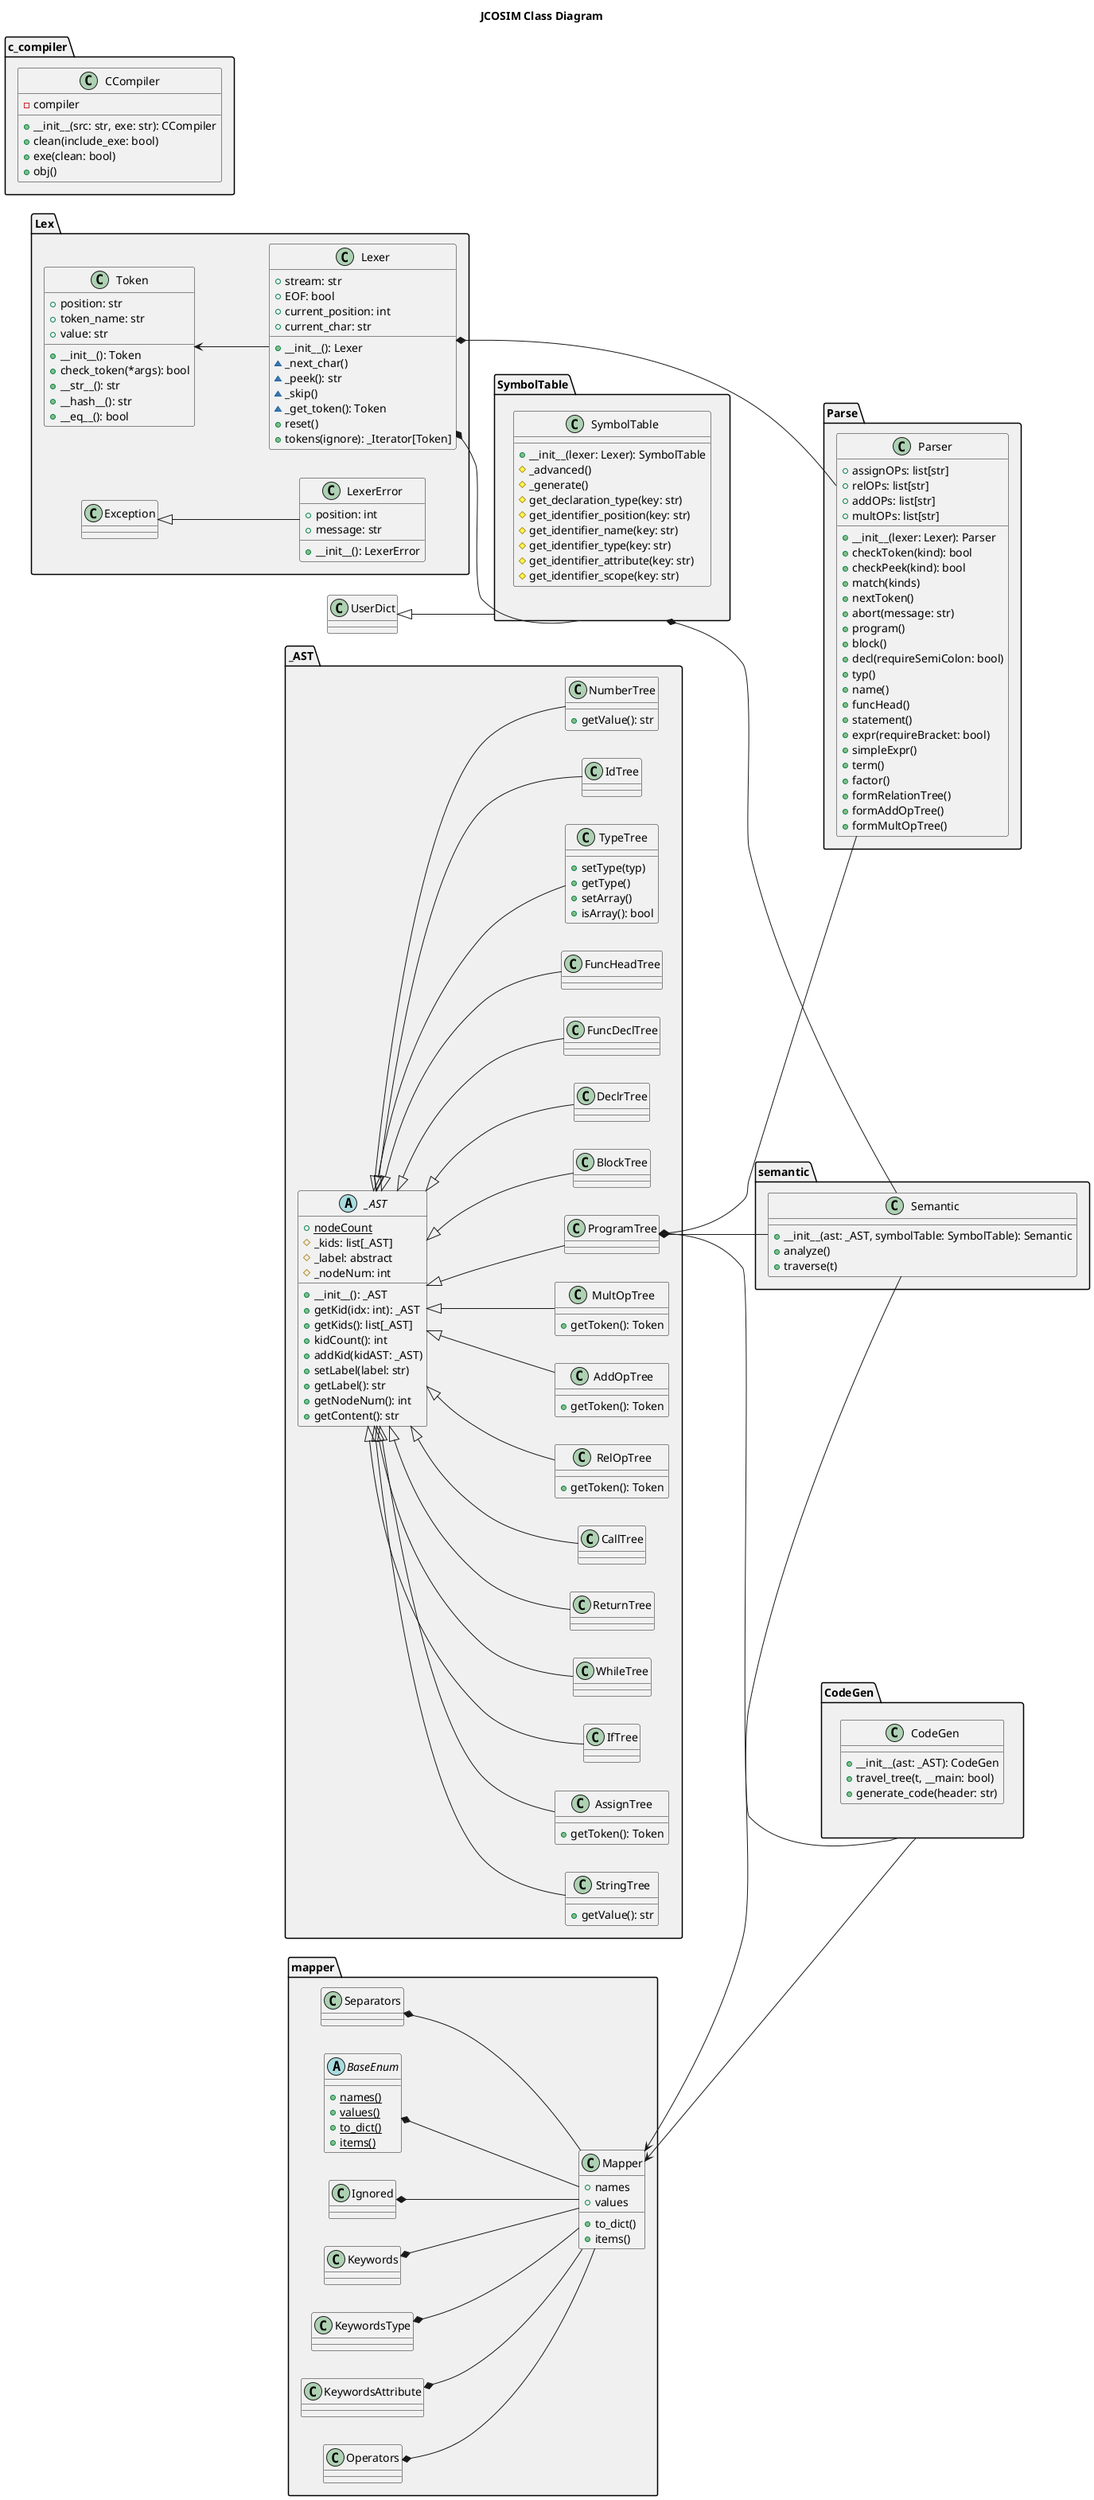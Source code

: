 @startuml
left to right direction
title JCOSIM Class Diagram

' CodeGen -----------------------
package CodeGen #f0f0f0 {
    class CodeGen {
        + __init__(ast: _AST): CodeGen
        + travel_tree(t, __main: bool)
        + generate_code(header: str)
    }
}
' CodeGen -----------------------

' Parser -----------------------
package Parse #f0f0f0 {
    class Parser {
        + assignOPs: list[str]
        + relOPs: list[str]
        + addOPs: list[str]
        + multOPs: list[str]
        + __init__(lexer: Lexer): Parser
        + checkToken(kind): bool
        + checkPeek(kind): bool
        + match(kinds)
        + nextToken()
        + abort(message: str)
        + program()
        + block()
        + decl(requireSemiColon: bool)
        + typ()
        + name()
        + funcHead()
        + statement()
        + expr(requireBracket: bool)
        + simpleExpr()
        + term()
        + factor()
        + formRelationTree()
        + formAddOpTree()
        + formMultOpTree()
    }
}
' Parser -----------------------

' LEX -----------------------
package Lex #f0f0f0 {
    class Token {
        + position: str
        + token_name: str
        + value: str
        + __init__(): Token
        + check_token(*args): bool
        + __str__(): str
        + __hash__(): str
        + __eq__(): bool
    }
    class LexerError {
        + position: int
        + message: str
        + __init__(): LexerError
    }
    class Lexer {
        + stream: str
        + EOF: bool
        + current_position: int
        + current_char: str
        + __init__(): Lexer
        ~ _next_char()
        ~ _peek(): str
        ~ _skip()
        ~ _get_token(): Token
        + reset()
        + tokens(ignore): _Iterator[Token]
    }
    class Exception

    Exception <|-- LexerError
}
' LEX -----------------------

' AST -----------------------
package _AST #f0f0f0 {
    abstract class  _AST {
        + {static} nodeCount
        # _kids: list[_AST]
        # _label: abstract
        # _nodeNum: int
        + __init__(): _AST
        + getKid(idx: int): _AST
        + getKids(): list[_AST]
        + kidCount(): int
        + addKid(kidAST: _AST)
        + setLabel(label: str)
        + getLabel(): str
        + getNodeNum(): int
        + getContent(): str
    }
    class ProgramTree
    class BlockTree
    class DeclrTree
    class FuncDeclTree
    class FuncHeadTree
    class TypeTree {
        + setType(typ)
        + getType()
        + setArray()
        + isArray(): bool
    }
    class IdTree
    class NumberTree {
        + getValue(): str
    }
    class StringTree {
        + getValue(): str
    }
    class AssignTree {
        + getToken(): Token
    }
    class IfTree
    class WhileTree
    class ReturnTree
    class CallTree
    class RelOpTree {
        + getToken(): Token
    }
    class AddOpTree {
        + getToken(): Token
    }
    class MultOpTree {
        + getToken(): Token
    }

    _AST <|-- ProgramTree
    _AST <|-- BlockTree
    _AST <|-- DeclrTree
    _AST <|-- FuncDeclTree
    _AST <|-- FuncHeadTree
    _AST <|-- TypeTree
    _AST <|-- IdTree
    _AST <|-- NumberTree
    _AST <|-- StringTree
    _AST <|-- AssignTree
    _AST <|-- IfTree
    _AST <|-- WhileTree
    _AST <|-- ReturnTree
    _AST <|-- CallTree
    _AST <|-- RelOpTree
    _AST <|-- AddOpTree
    _AST <|-- MultOpTree
}

' AST -----------------------

' SymbolTable -----------------------
package SymbolTable #f0f0f0 {
    class SymbolTable {
        + __init__(lexer: Lexer): SymbolTable
        # _advanced()
        # _generate()
        # get_declaration_type(key: str)
        # get_identifier_position(key: str)
        # get_identifier_name(key: str)
        # get_identifier_type(key: str)
        # get_identifier_attribute(key: str)
        # get_identifier_scope(key: str)
    }
}
' SymbolTable -----------------------

' CCompiler -----------------------
package c_compiler #f0f0f0 {
    class CCompiler {
        - compiler
        + __init__(src: str, exe: str): CCompiler
        + clean(include_exe: bool)
        + exe(clean: bool)
        + obj()
    }
}
' CCompiler -----------------------

' Semantic -----------------------
package semantic #f0f0f0 {
    class Semantic {
        + __init__(ast: _AST, symbolTable: SymbolTable): Semantic
        + analyze()
        + traverse(t)
    }
}
' Semantic -----------------------

' Mapper  -----------------------
package mapper #f0f0f0 {
    class Mapper {
    + names
    + values
    + to_dict()
    + items()
    }
    abstract class BaseEnum  {
        + {static} names()
        + {static} values()
        + {static} to_dict()
        + {static} items()
    }
    class Ignored
    class Keywords
    class KeywordsType
    class KeywordsAttribute
    class Operators
    class Separators
    BaseEnum *-- Mapper
    Ignored *-- Mapper
    Keywords *-- Mapper
    KeywordsType *-- Mapper
    KeywordsAttribute *-- Mapper
    Operators *-- Mapper
    Separators *-- Mapper
}
' Mapper -----------------------

' ALL -----------------------
Lexer *-- Parser
Lexer *-- SymbolTable
ProgramTree *-- Parser
ProgramTree *-- CodeGen
Token <-- Lexer
SymbolTable *-- Semantic
ProgramTree *-- Semantic
UserDict <|-- SymbolTable
Mapper <-- CodeGen
Mapper <-- Semantic
'Mapper *-- Lexer
'Mapper *-- Parser
'Mapper *-- SymbolTable
' ALL -----------------------
@enduml